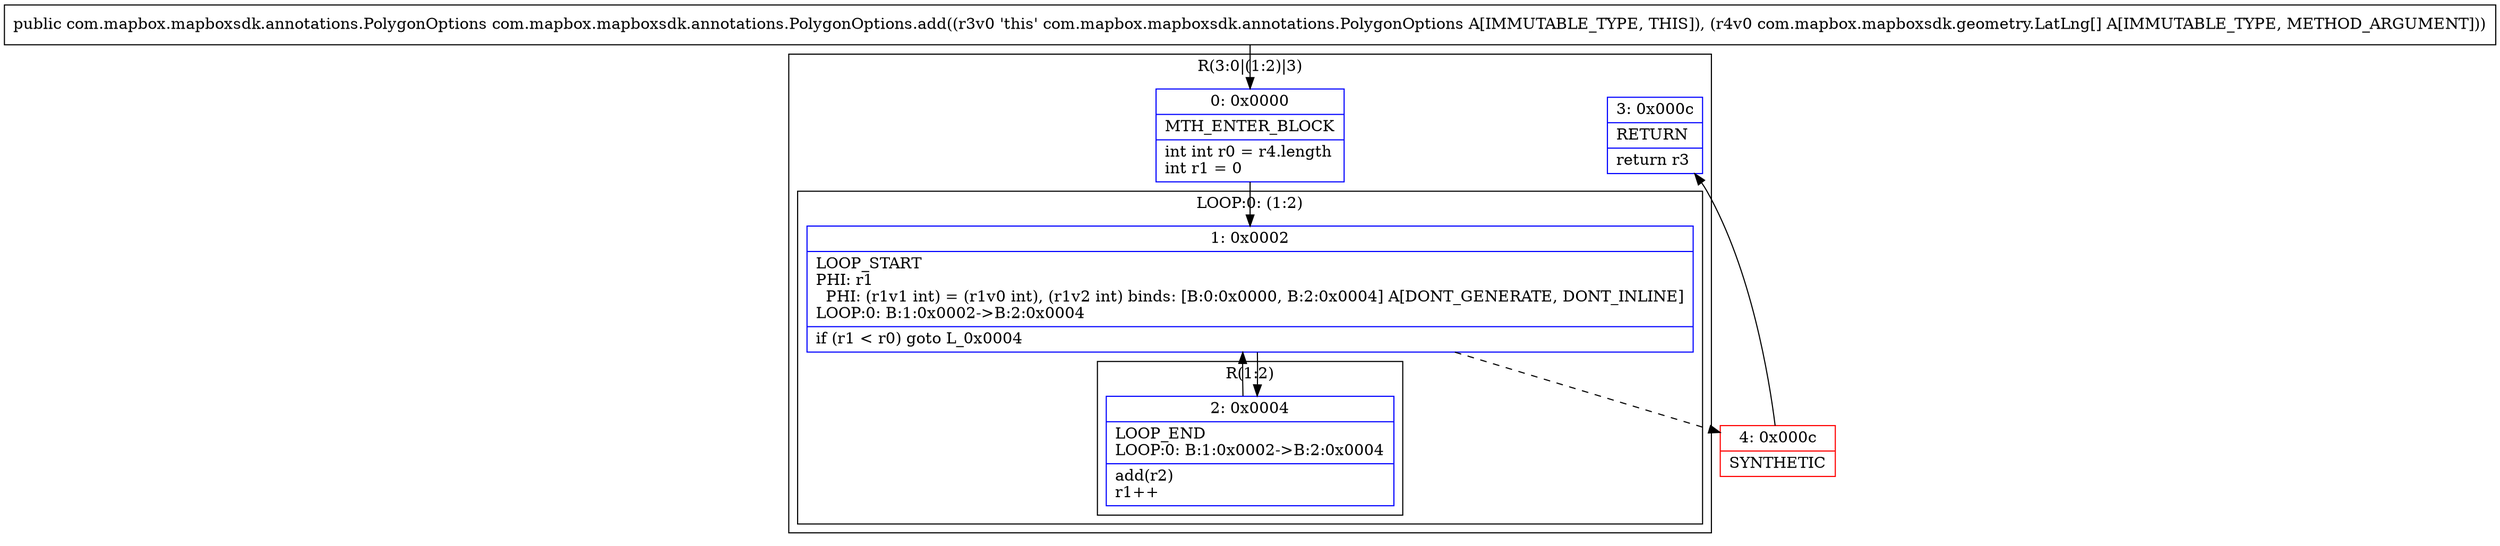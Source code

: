 digraph "CFG forcom.mapbox.mapboxsdk.annotations.PolygonOptions.add([Lcom\/mapbox\/mapboxsdk\/geometry\/LatLng;)Lcom\/mapbox\/mapboxsdk\/annotations\/PolygonOptions;" {
subgraph cluster_Region_606200801 {
label = "R(3:0|(1:2)|3)";
node [shape=record,color=blue];
Node_0 [shape=record,label="{0\:\ 0x0000|MTH_ENTER_BLOCK\l|int int r0 = r4.length\lint r1 = 0\l}"];
subgraph cluster_LoopRegion_1352166189 {
label = "LOOP:0: (1:2)";
node [shape=record,color=blue];
Node_1 [shape=record,label="{1\:\ 0x0002|LOOP_START\lPHI: r1 \l  PHI: (r1v1 int) = (r1v0 int), (r1v2 int) binds: [B:0:0x0000, B:2:0x0004] A[DONT_GENERATE, DONT_INLINE]\lLOOP:0: B:1:0x0002\-\>B:2:0x0004\l|if (r1 \< r0) goto L_0x0004\l}"];
subgraph cluster_Region_117778487 {
label = "R(1:2)";
node [shape=record,color=blue];
Node_2 [shape=record,label="{2\:\ 0x0004|LOOP_END\lLOOP:0: B:1:0x0002\-\>B:2:0x0004\l|add(r2)\lr1++\l}"];
}
}
Node_3 [shape=record,label="{3\:\ 0x000c|RETURN\l|return r3\l}"];
}
Node_4 [shape=record,color=red,label="{4\:\ 0x000c|SYNTHETIC\l}"];
MethodNode[shape=record,label="{public com.mapbox.mapboxsdk.annotations.PolygonOptions com.mapbox.mapboxsdk.annotations.PolygonOptions.add((r3v0 'this' com.mapbox.mapboxsdk.annotations.PolygonOptions A[IMMUTABLE_TYPE, THIS]), (r4v0 com.mapbox.mapboxsdk.geometry.LatLng[] A[IMMUTABLE_TYPE, METHOD_ARGUMENT])) }"];
MethodNode -> Node_0;
Node_0 -> Node_1;
Node_1 -> Node_2;
Node_1 -> Node_4[style=dashed];
Node_2 -> Node_1;
Node_4 -> Node_3;
}

